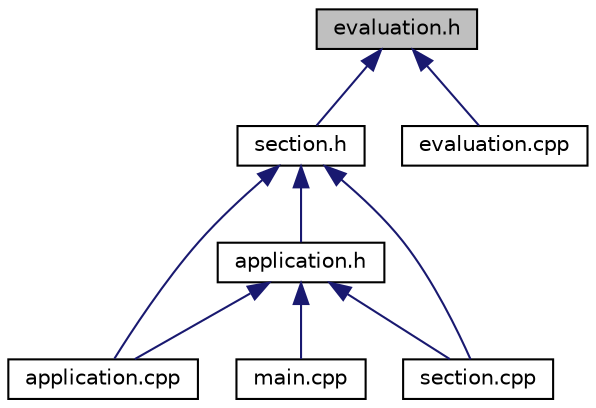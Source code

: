 digraph "evaluation.h"
{
  edge [fontname="Helvetica",fontsize="10",labelfontname="Helvetica",labelfontsize="10"];
  node [fontname="Helvetica",fontsize="10",shape=record];
  Node1 [label="evaluation.h",height=0.2,width=0.4,color="black", fillcolor="grey75", style="filled" fontcolor="black"];
  Node1 -> Node2 [dir="back",color="midnightblue",fontsize="10",style="solid"];
  Node2 [label="section.h",height=0.2,width=0.4,color="black", fillcolor="white", style="filled",URL="$section_8h.html"];
  Node2 -> Node3 [dir="back",color="midnightblue",fontsize="10",style="solid"];
  Node3 [label="application.h",height=0.2,width=0.4,color="black", fillcolor="white", style="filled",URL="$application_8h.html"];
  Node3 -> Node4 [dir="back",color="midnightblue",fontsize="10",style="solid"];
  Node4 [label="application.cpp",height=0.2,width=0.4,color="black", fillcolor="white", style="filled",URL="$application_8cpp.html"];
  Node3 -> Node5 [dir="back",color="midnightblue",fontsize="10",style="solid"];
  Node5 [label="main.cpp",height=0.2,width=0.4,color="black", fillcolor="white", style="filled",URL="$main_8cpp.html"];
  Node3 -> Node6 [dir="back",color="midnightblue",fontsize="10",style="solid"];
  Node6 [label="section.cpp",height=0.2,width=0.4,color="black", fillcolor="white", style="filled",URL="$section_8cpp.html"];
  Node2 -> Node4 [dir="back",color="midnightblue",fontsize="10",style="solid"];
  Node2 -> Node6 [dir="back",color="midnightblue",fontsize="10",style="solid"];
  Node1 -> Node7 [dir="back",color="midnightblue",fontsize="10",style="solid"];
  Node7 [label="evaluation.cpp",height=0.2,width=0.4,color="black", fillcolor="white", style="filled",URL="$evaluation_8cpp.html"];
}
